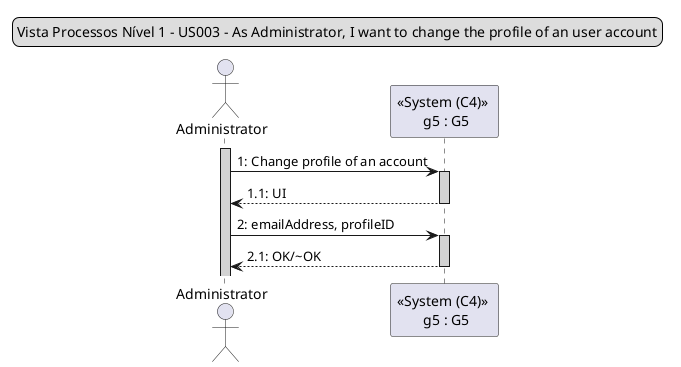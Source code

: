 @startuml

legend top
Vista Processos Nível 1 - US003 - As Administrator, I want to change the profile of an user account
end legend

skinparam sequence {
LifeLineBackgroundColor #lightgrey
}

actor Administrator

activate Administrator

Administrator -> "<<System (C4)>> \n g5 : G5" : 1: Change profile of an account

activate "<<System (C4)>> \n g5 : G5"

"<<System (C4)>> \n g5 : G5" --> Administrator : 1.1: UI

deactivate "<<System (C4)>> \n g5 : G5"

Administrator -> "<<System (C4)>> \n g5 : G5" : 2: emailAddress, profileID

activate "<<System (C4)>> \n g5 : G5"

"<<System (C4)>> \n g5 : G5" --> Administrator : 2.1: OK/~OK

deactivate "<<System (C4)>> \n g5 : G5"

@enduml